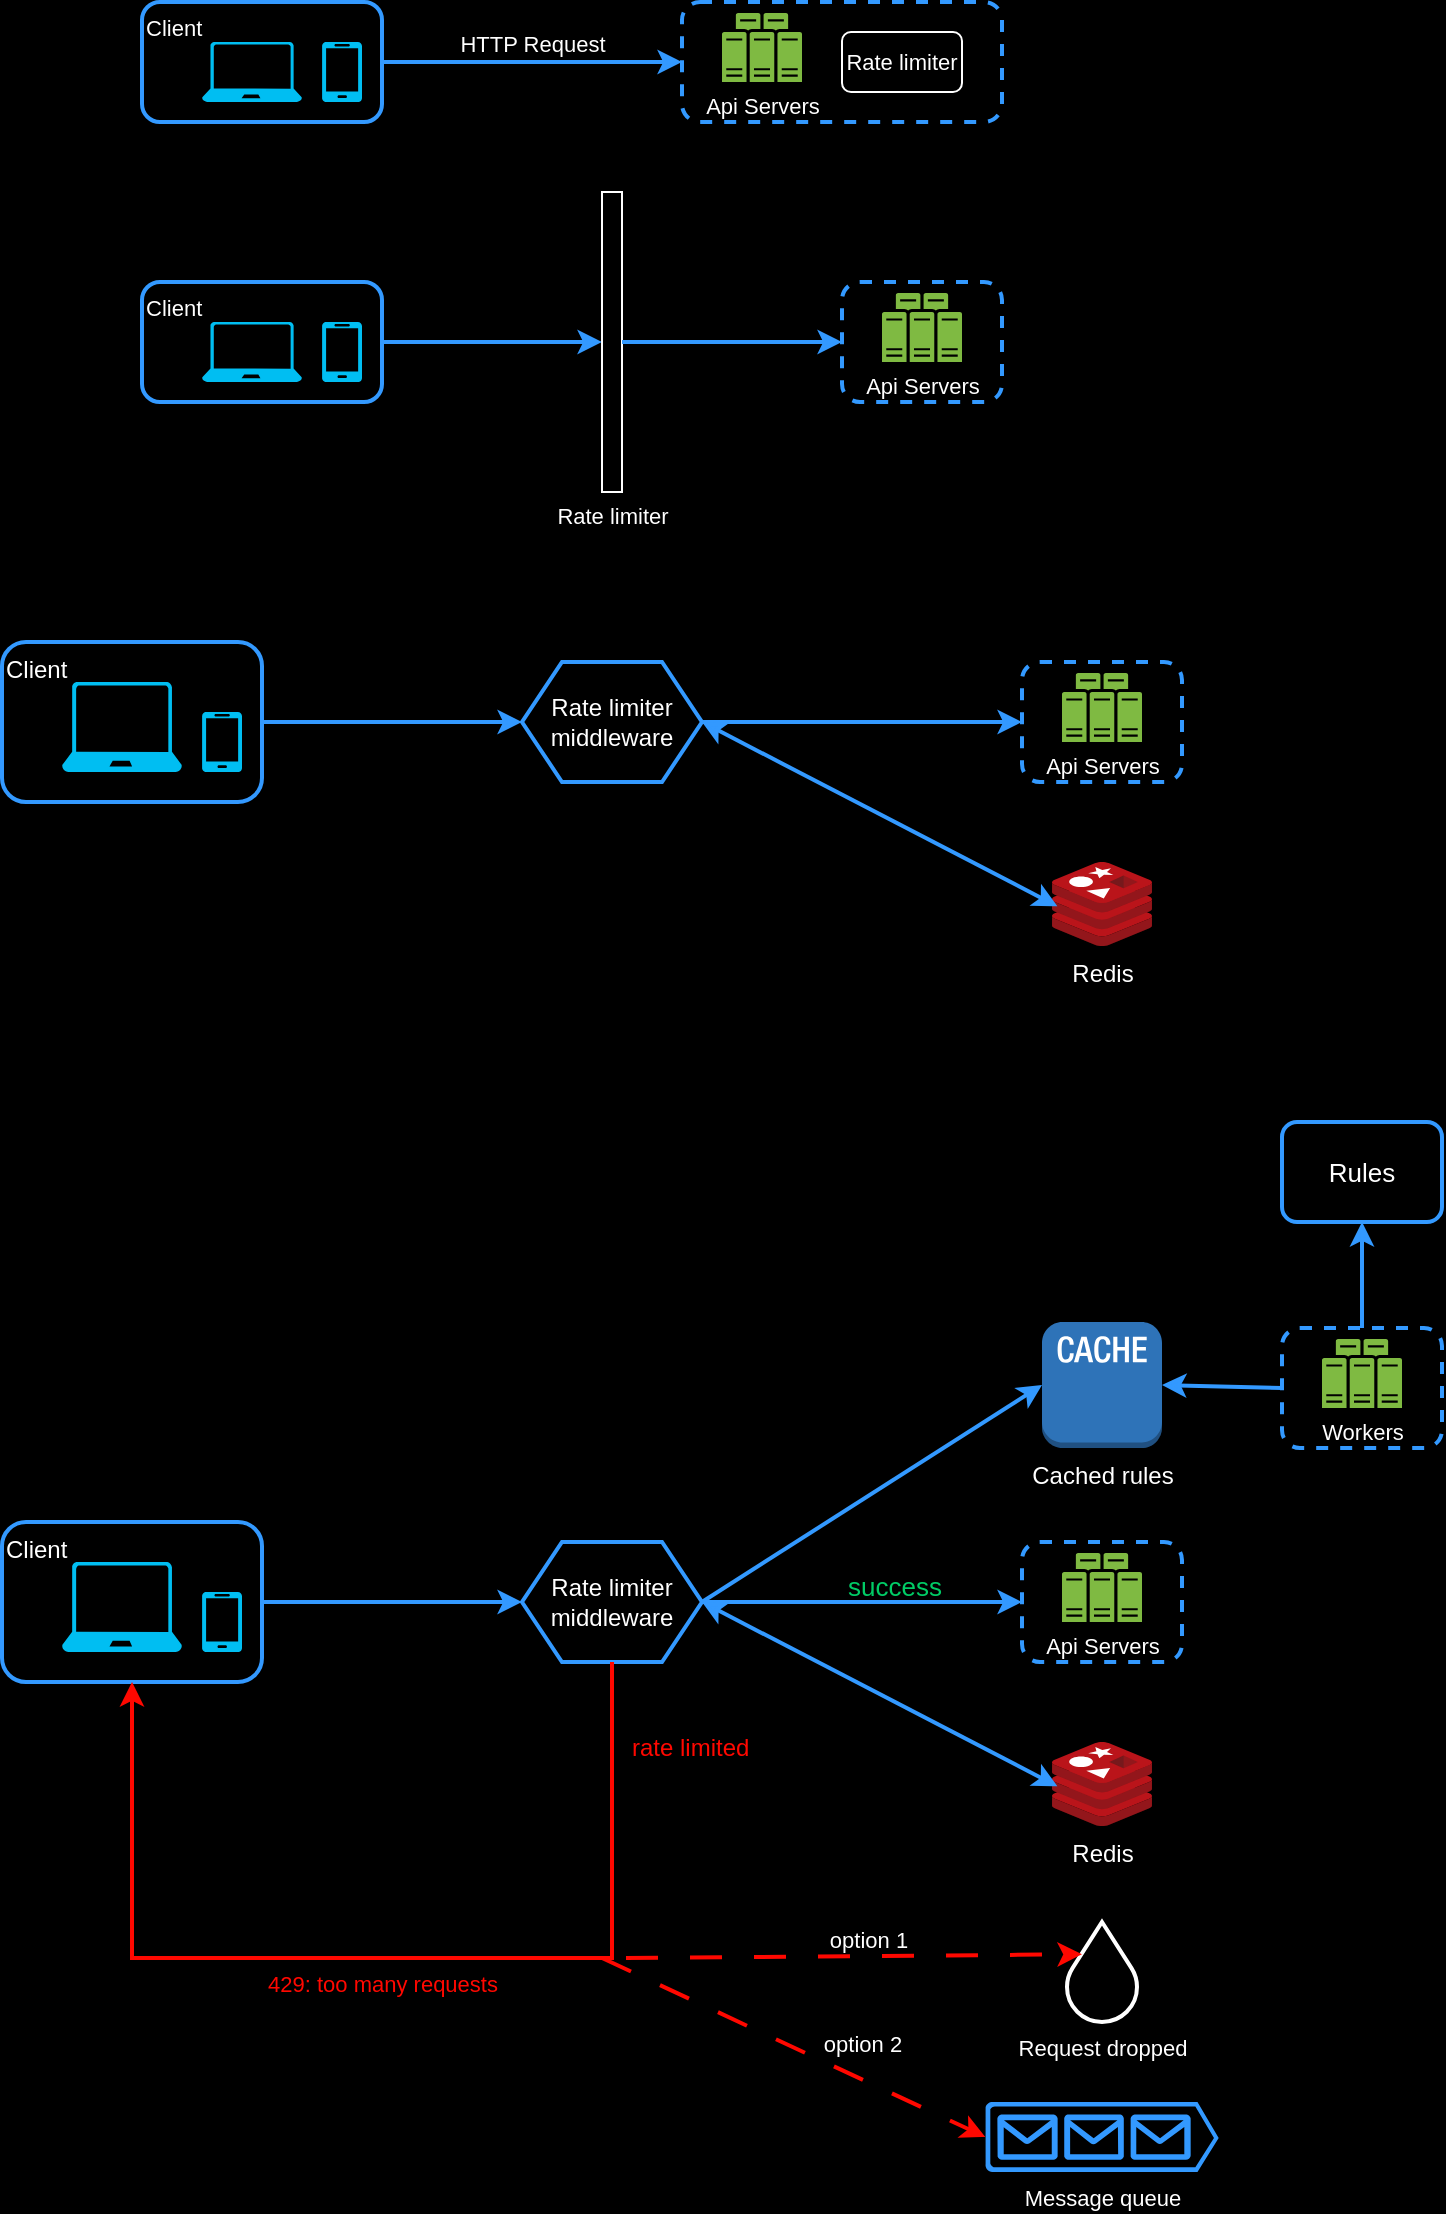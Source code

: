 <mxfile version="22.1.22" type="embed">
  <diagram name="Page-1" id="OdNACH37kYZbs-KTAWDx">
    <mxGraphModel dx="804" dy="800" grid="1" gridSize="10" guides="1" tooltips="1" connect="1" arrows="1" fold="1" page="1" pageScale="1" pageWidth="827" pageHeight="1169" background="#000000" math="0" shadow="0">
      <root>
        <mxCell id="0" />
        <mxCell id="1" parent="0" />
        <mxCell id="otoWU3ZxkSg-Xk5UeFQL-1" value="HTTP Request" style="edgeStyle=none;shape=connector;rounded=0;orthogonalLoop=1;jettySize=auto;html=1;entryX=0;entryY=0.5;entryDx=0;entryDy=0;strokeColor=#3399FF;strokeWidth=2;align=center;verticalAlign=bottom;fontFamily=Helvetica;fontSize=11;fontColor=#FFFFFF;labelBackgroundColor=none;endArrow=classic;flowAnimation=0;" parent="1" source="otoWU3ZxkSg-Xk5UeFQL-2" target="otoWU3ZxkSg-Xk5UeFQL-5" edge="1">
          <mxGeometry relative="1" as="geometry" />
        </mxCell>
        <mxCell id="otoWU3ZxkSg-Xk5UeFQL-2" value="&lt;font color=&quot;#ffffff&quot;&gt;Client&lt;/font&gt;" style="rounded=1;whiteSpace=wrap;html=1;strokeColor=#3399FF;align=left;verticalAlign=top;fontFamily=Helvetica;fontSize=11;fontColor=default;labelBackgroundColor=none;fillColor=none;strokeWidth=2;" parent="1" vertex="1">
          <mxGeometry x="250" y="90" width="120" height="60" as="geometry" />
        </mxCell>
        <mxCell id="otoWU3ZxkSg-Xk5UeFQL-3" value="" style="verticalLabelPosition=bottom;html=1;verticalAlign=top;align=center;strokeColor=none;fillColor=#00BEF2;shape=mxgraph.azure.laptop;pointerEvents=1;rounded=1;fontFamily=Helvetica;fontSize=11;fontColor=default;labelBackgroundColor=default;" parent="1" vertex="1">
          <mxGeometry x="280" y="110" width="50" height="30" as="geometry" />
        </mxCell>
        <mxCell id="otoWU3ZxkSg-Xk5UeFQL-4" value="" style="verticalLabelPosition=bottom;html=1;verticalAlign=top;align=center;strokeColor=none;fillColor=#00BEF2;shape=mxgraph.azure.mobile;pointerEvents=1;rounded=1;fontFamily=Helvetica;fontSize=11;fontColor=default;labelBackgroundColor=default;" parent="1" vertex="1">
          <mxGeometry x="340" y="110" width="20" height="30" as="geometry" />
        </mxCell>
        <mxCell id="otoWU3ZxkSg-Xk5UeFQL-5" value="" style="rounded=1;whiteSpace=wrap;html=1;strokeColor=#3399FF;align=left;verticalAlign=top;fontFamily=Helvetica;fontSize=11;fontColor=default;labelBackgroundColor=none;fillColor=none;dashed=1;strokeWidth=2;" parent="1" vertex="1">
          <mxGeometry x="520" y="90" width="160" height="60" as="geometry" />
        </mxCell>
        <mxCell id="otoWU3ZxkSg-Xk5UeFQL-6" value="&lt;p style=&quot;line-height: 110%;&quot;&gt;Api Servers&lt;/p&gt;" style="sketch=0;pointerEvents=1;shadow=0;dashed=0;html=1;strokeColor=none;fillColor=#505050;labelPosition=center;verticalLabelPosition=bottom;verticalAlign=bottom;outlineConnect=0;align=center;shape=mxgraph.office.servers.server_farm;fillColor=#7FBA42;rounded=1;fontFamily=Helvetica;fontSize=11;fontColor=#FFFFFF;labelBackgroundColor=none;spacing=6;" parent="1" vertex="1">
          <mxGeometry x="540" y="95.5" width="40" height="34.5" as="geometry" />
        </mxCell>
        <mxCell id="otoWU3ZxkSg-Xk5UeFQL-7" value="&lt;font color=&quot;#ffffff&quot;&gt;Rate limiter&lt;/font&gt;" style="rounded=1;whiteSpace=wrap;html=1;strokeColor=#FFFFFF;align=center;verticalAlign=middle;fontFamily=Helvetica;fontSize=11;fontColor=default;labelBackgroundColor=none;fillColor=none;strokeWidth=1;" parent="1" vertex="1">
          <mxGeometry x="600" y="105" width="60" height="30" as="geometry" />
        </mxCell>
        <mxCell id="otoWU3ZxkSg-Xk5UeFQL-8" value="" style="edgeStyle=none;shape=connector;rounded=0;orthogonalLoop=1;jettySize=auto;html=1;strokeColor=#3399FF;strokeWidth=2;align=center;verticalAlign=bottom;fontFamily=Helvetica;fontSize=11;fontColor=#FFFFFF;labelBackgroundColor=none;endArrow=classic;flowAnimation=0;entryX=0;entryY=0.5;entryDx=0;entryDy=0;" parent="1" source="otoWU3ZxkSg-Xk5UeFQL-9" target="otoWU3ZxkSg-Xk5UeFQL-14" edge="1">
          <mxGeometry relative="1" as="geometry">
            <mxPoint x="430" y="260" as="targetPoint" />
          </mxGeometry>
        </mxCell>
        <mxCell id="otoWU3ZxkSg-Xk5UeFQL-9" value="&lt;font color=&quot;#ffffff&quot;&gt;Client&lt;/font&gt;" style="rounded=1;whiteSpace=wrap;html=1;strokeColor=#3399FF;align=left;verticalAlign=top;fontFamily=Helvetica;fontSize=11;fontColor=default;labelBackgroundColor=none;fillColor=none;strokeWidth=2;" parent="1" vertex="1">
          <mxGeometry x="250" y="230" width="120" height="60" as="geometry" />
        </mxCell>
        <mxCell id="otoWU3ZxkSg-Xk5UeFQL-10" value="" style="verticalLabelPosition=bottom;html=1;verticalAlign=top;align=center;strokeColor=none;fillColor=#00BEF2;shape=mxgraph.azure.laptop;pointerEvents=1;rounded=1;fontFamily=Helvetica;fontSize=11;fontColor=default;labelBackgroundColor=default;" parent="1" vertex="1">
          <mxGeometry x="280" y="250" width="50" height="30" as="geometry" />
        </mxCell>
        <mxCell id="otoWU3ZxkSg-Xk5UeFQL-11" value="" style="verticalLabelPosition=bottom;html=1;verticalAlign=top;align=center;strokeColor=none;fillColor=#00BEF2;shape=mxgraph.azure.mobile;pointerEvents=1;rounded=1;fontFamily=Helvetica;fontSize=11;fontColor=default;labelBackgroundColor=default;" parent="1" vertex="1">
          <mxGeometry x="340" y="250" width="20" height="30" as="geometry" />
        </mxCell>
        <mxCell id="otoWU3ZxkSg-Xk5UeFQL-12" value="" style="rounded=1;whiteSpace=wrap;html=1;strokeColor=#3399FF;align=left;verticalAlign=top;fontFamily=Helvetica;fontSize=11;fontColor=default;labelBackgroundColor=none;fillColor=none;dashed=1;strokeWidth=2;" parent="1" vertex="1">
          <mxGeometry x="600" y="230" width="80" height="60" as="geometry" />
        </mxCell>
        <mxCell id="otoWU3ZxkSg-Xk5UeFQL-13" value="&lt;p style=&quot;line-height: 110%;&quot;&gt;Api Servers&lt;/p&gt;" style="sketch=0;pointerEvents=1;shadow=0;dashed=0;html=1;strokeColor=none;fillColor=#505050;labelPosition=center;verticalLabelPosition=bottom;verticalAlign=bottom;outlineConnect=0;align=center;shape=mxgraph.office.servers.server_farm;fillColor=#7FBA42;rounded=1;fontFamily=Helvetica;fontSize=11;fontColor=#FFFFFF;labelBackgroundColor=none;spacing=6;" parent="1" vertex="1">
          <mxGeometry x="620" y="235.5" width="40" height="34.5" as="geometry" />
        </mxCell>
        <mxCell id="otoWU3ZxkSg-Xk5UeFQL-14" value="&lt;font color=&quot;#ffffff&quot;&gt;Rate limiter&lt;/font&gt;" style="rounded=0;html=1;strokeColor=#FFFFFF;align=center;verticalAlign=bottom;fontFamily=Helvetica;fontSize=11;fontColor=default;labelBackgroundColor=none;fillColor=none;spacingLeft=0;spacingBottom=-21;" parent="1" vertex="1">
          <mxGeometry x="480" y="185" width="10" height="150" as="geometry" />
        </mxCell>
        <mxCell id="otoWU3ZxkSg-Xk5UeFQL-15" value="" style="edgeStyle=none;shape=connector;rounded=0;orthogonalLoop=1;jettySize=auto;html=1;strokeColor=#3399FF;strokeWidth=2;align=center;verticalAlign=bottom;fontFamily=Helvetica;fontSize=11;fontColor=#FFFFFF;labelBackgroundColor=none;endArrow=classic;flowAnimation=0;entryX=0;entryY=0.5;entryDx=0;entryDy=0;exitX=1;exitY=0.5;exitDx=0;exitDy=0;" parent="1" source="otoWU3ZxkSg-Xk5UeFQL-14" target="otoWU3ZxkSg-Xk5UeFQL-12" edge="1">
          <mxGeometry relative="1" as="geometry">
            <mxPoint x="560" y="340" as="sourcePoint" />
            <mxPoint x="650" y="340" as="targetPoint" />
          </mxGeometry>
        </mxCell>
        <mxCell id="otoWU3ZxkSg-Xk5UeFQL-16" value="" style="edgeStyle=none;shape=connector;rounded=0;orthogonalLoop=1;jettySize=auto;html=1;strokeColor=#3399FF;strokeWidth=2;align=center;verticalAlign=bottom;fontFamily=Helvetica;fontSize=11;fontColor=#FFFFFF;labelBackgroundColor=none;endArrow=classic;flowAnimation=0;entryX=0;entryY=0.5;entryDx=0;entryDy=0;" parent="1" source="otoWU3ZxkSg-Xk5UeFQL-17" target="otoWU3ZxkSg-Xk5UeFQL-23" edge="1">
          <mxGeometry relative="1" as="geometry">
            <mxPoint x="423" y="445" as="targetPoint" />
          </mxGeometry>
        </mxCell>
        <mxCell id="otoWU3ZxkSg-Xk5UeFQL-17" value="&lt;font color=&quot;#ffffff&quot; style=&quot;font-size: 12px;&quot;&gt;Client&lt;/font&gt;" style="rounded=1;whiteSpace=wrap;html=1;strokeColor=#3399FF;align=left;verticalAlign=top;fontFamily=Helvetica;fontSize=12;fontColor=default;labelBackgroundColor=none;fillColor=none;strokeWidth=2;" parent="1" vertex="1">
          <mxGeometry x="180" y="410" width="130" height="80" as="geometry" />
        </mxCell>
        <mxCell id="otoWU3ZxkSg-Xk5UeFQL-18" value="" style="verticalLabelPosition=bottom;html=1;verticalAlign=top;align=center;strokeColor=none;fillColor=#00BEF2;shape=mxgraph.azure.laptop;pointerEvents=1;rounded=1;fontFamily=Helvetica;fontSize=11;fontColor=default;labelBackgroundColor=default;" parent="1" vertex="1">
          <mxGeometry x="210" y="430" width="60" height="45" as="geometry" />
        </mxCell>
        <mxCell id="otoWU3ZxkSg-Xk5UeFQL-19" value="" style="verticalLabelPosition=bottom;html=1;verticalAlign=top;align=center;strokeColor=none;fillColor=#00BEF2;shape=mxgraph.azure.mobile;pointerEvents=1;rounded=1;fontFamily=Helvetica;fontSize=11;fontColor=default;labelBackgroundColor=default;" parent="1" vertex="1">
          <mxGeometry x="280" y="445" width="20" height="30" as="geometry" />
        </mxCell>
        <mxCell id="otoWU3ZxkSg-Xk5UeFQL-20" value="" style="rounded=1;whiteSpace=wrap;html=1;strokeColor=#3399FF;align=left;verticalAlign=top;fontFamily=Helvetica;fontSize=11;fontColor=default;labelBackgroundColor=none;fillColor=none;dashed=1;strokeWidth=2;" parent="1" vertex="1">
          <mxGeometry x="690" y="420" width="80" height="60" as="geometry" />
        </mxCell>
        <mxCell id="otoWU3ZxkSg-Xk5UeFQL-21" value="&lt;p style=&quot;line-height: 110%;&quot;&gt;Api Servers&lt;/p&gt;" style="sketch=0;pointerEvents=1;shadow=0;dashed=0;html=1;strokeColor=none;fillColor=#505050;labelPosition=center;verticalLabelPosition=bottom;verticalAlign=bottom;outlineConnect=0;align=center;shape=mxgraph.office.servers.server_farm;fillColor=#7FBA42;rounded=1;fontFamily=Helvetica;fontSize=11;fontColor=#FFFFFF;labelBackgroundColor=none;spacing=6;" parent="1" vertex="1">
          <mxGeometry x="710" y="425.5" width="40" height="34.5" as="geometry" />
        </mxCell>
        <mxCell id="otoWU3ZxkSg-Xk5UeFQL-22" value="" style="edgeStyle=none;shape=connector;rounded=0;orthogonalLoop=1;jettySize=auto;html=1;strokeColor=#3399FF;strokeWidth=2;align=center;verticalAlign=bottom;fontFamily=Helvetica;fontSize=11;fontColor=#FFFFFF;labelBackgroundColor=none;endArrow=classic;flowAnimation=0;entryX=0;entryY=0.5;entryDx=0;entryDy=0;exitX=1;exitY=0.5;exitDx=0;exitDy=0;" parent="1" source="otoWU3ZxkSg-Xk5UeFQL-23" target="otoWU3ZxkSg-Xk5UeFQL-20" edge="1">
          <mxGeometry relative="1" as="geometry">
            <mxPoint x="580" y="445" as="sourcePoint" />
            <mxPoint x="740" y="525" as="targetPoint" />
          </mxGeometry>
        </mxCell>
        <mxCell id="otoWU3ZxkSg-Xk5UeFQL-23" value="Rate limiter middleware" style="shape=hexagon;perimeter=hexagonPerimeter2;html=1;fixedSize=1;rounded=0;strokeColor=#3399FF;align=center;verticalAlign=middle;fontFamily=Helvetica;fontSize=12;fontColor=#FFFFFF;labelBackgroundColor=none;fillColor=none;strokeWidth=2;whiteSpace=wrap;" parent="1" vertex="1">
          <mxGeometry x="440" y="420" width="90" height="60" as="geometry" />
        </mxCell>
        <mxCell id="otoWU3ZxkSg-Xk5UeFQL-24" value="Redis" style="image;sketch=0;aspect=fixed;html=1;points=[];align=center;fontSize=12;image=img/lib/mscae/Cache_Redis_Product.svg;rounded=1;strokeColor=#3399FF;verticalAlign=top;fontFamily=Helvetica;fontColor=#FFFFFF;labelBackgroundColor=none;fillColor=none;imageBackground=none;imageBorder=none;" parent="1" vertex="1">
          <mxGeometry x="705" y="520" width="50" height="42" as="geometry" />
        </mxCell>
        <mxCell id="otoWU3ZxkSg-Xk5UeFQL-25" value="" style="edgeStyle=none;shape=connector;rounded=0;orthogonalLoop=1;jettySize=auto;html=1;strokeColor=#3399FF;strokeWidth=2;align=center;verticalAlign=bottom;fontFamily=Helvetica;fontSize=11;fontColor=#FFFFFF;labelBackgroundColor=none;endArrow=classic;flowAnimation=0;entryX=0.054;entryY=0.527;entryDx=0;entryDy=0;exitX=1;exitY=0.5;exitDx=0;exitDy=0;entryPerimeter=0;startArrow=classic;startFill=1;" parent="1" source="otoWU3ZxkSg-Xk5UeFQL-23" target="otoWU3ZxkSg-Xk5UeFQL-24" edge="1">
          <mxGeometry relative="1" as="geometry">
            <mxPoint x="560" y="458" as="sourcePoint" />
            <mxPoint x="700" y="458" as="targetPoint" />
          </mxGeometry>
        </mxCell>
        <mxCell id="otoWU3ZxkSg-Xk5UeFQL-26" value="" style="edgeStyle=none;shape=connector;rounded=0;orthogonalLoop=1;jettySize=auto;html=1;strokeColor=#3399FF;strokeWidth=2;align=center;verticalAlign=bottom;fontFamily=Helvetica;fontSize=11;fontColor=#FFFFFF;labelBackgroundColor=none;endArrow=classic;flowAnimation=0;entryX=0;entryY=0.5;entryDx=0;entryDy=0;" parent="1" source="otoWU3ZxkSg-Xk5UeFQL-27" target="otoWU3ZxkSg-Xk5UeFQL-34" edge="1">
          <mxGeometry relative="1" as="geometry">
            <mxPoint x="423" y="885" as="targetPoint" />
          </mxGeometry>
        </mxCell>
        <mxCell id="otoWU3ZxkSg-Xk5UeFQL-27" value="&lt;font color=&quot;#ffffff&quot; style=&quot;font-size: 12px;&quot;&gt;Client&lt;/font&gt;" style="rounded=1;whiteSpace=wrap;html=1;strokeColor=#3399FF;align=left;verticalAlign=top;fontFamily=Helvetica;fontSize=12;fontColor=default;labelBackgroundColor=none;fillColor=none;strokeWidth=2;" parent="1" vertex="1">
          <mxGeometry x="180" y="850" width="130" height="80" as="geometry" />
        </mxCell>
        <mxCell id="otoWU3ZxkSg-Xk5UeFQL-28" value="" style="verticalLabelPosition=bottom;html=1;verticalAlign=top;align=center;strokeColor=none;fillColor=#00BEF2;shape=mxgraph.azure.laptop;pointerEvents=1;rounded=1;fontFamily=Helvetica;fontSize=11;fontColor=default;labelBackgroundColor=default;" parent="1" vertex="1">
          <mxGeometry x="210" y="870" width="60" height="45" as="geometry" />
        </mxCell>
        <mxCell id="otoWU3ZxkSg-Xk5UeFQL-29" value="" style="verticalLabelPosition=bottom;html=1;verticalAlign=top;align=center;strokeColor=none;fillColor=#00BEF2;shape=mxgraph.azure.mobile;pointerEvents=1;rounded=1;fontFamily=Helvetica;fontSize=11;fontColor=default;labelBackgroundColor=default;" parent="1" vertex="1">
          <mxGeometry x="280" y="885" width="20" height="30" as="geometry" />
        </mxCell>
        <mxCell id="otoWU3ZxkSg-Xk5UeFQL-30" value="" style="rounded=1;whiteSpace=wrap;html=1;strokeColor=#3399FF;align=left;verticalAlign=top;fontFamily=Helvetica;fontSize=11;fontColor=default;labelBackgroundColor=none;fillColor=none;dashed=1;strokeWidth=2;" parent="1" vertex="1">
          <mxGeometry x="690" y="860" width="80" height="60" as="geometry" />
        </mxCell>
        <mxCell id="otoWU3ZxkSg-Xk5UeFQL-31" value="&lt;p style=&quot;line-height: 110%;&quot;&gt;Api Servers&lt;/p&gt;" style="sketch=0;pointerEvents=1;shadow=0;dashed=0;html=1;strokeColor=none;fillColor=#505050;labelPosition=center;verticalLabelPosition=bottom;verticalAlign=bottom;outlineConnect=0;align=center;shape=mxgraph.office.servers.server_farm;fillColor=#7FBA42;rounded=1;fontFamily=Helvetica;fontSize=11;fontColor=#FFFFFF;labelBackgroundColor=none;spacing=6;" parent="1" vertex="1">
          <mxGeometry x="710" y="865.5" width="40" height="34.5" as="geometry" />
        </mxCell>
        <mxCell id="otoWU3ZxkSg-Xk5UeFQL-32" value="" style="edgeStyle=none;shape=connector;rounded=0;orthogonalLoop=1;jettySize=auto;html=1;strokeColor=#3399FF;strokeWidth=2;align=center;verticalAlign=bottom;fontFamily=Helvetica;fontSize=11;fontColor=#FFFFFF;labelBackgroundColor=none;endArrow=classic;flowAnimation=0;entryX=0;entryY=0.5;entryDx=0;entryDy=0;exitX=1;exitY=0.5;exitDx=0;exitDy=0;" parent="1" source="otoWU3ZxkSg-Xk5UeFQL-34" target="otoWU3ZxkSg-Xk5UeFQL-30" edge="1">
          <mxGeometry relative="1" as="geometry">
            <mxPoint x="580" y="885" as="sourcePoint" />
            <mxPoint x="740" y="965" as="targetPoint" />
          </mxGeometry>
        </mxCell>
        <mxCell id="otoWU3ZxkSg-Xk5UeFQL-33" value="&lt;font style=&quot;font-size: 13px;&quot; color=&quot;#00cc66&quot;&gt;success&lt;/font&gt;" style="edgeLabel;html=1;align=center;verticalAlign=middle;resizable=0;points=[];rounded=1;strokeColor=#3399FF;fontFamily=Helvetica;fontSize=13;fontColor=default;labelBackgroundColor=none;fillColor=none;" parent="otoWU3ZxkSg-Xk5UeFQL-32" connectable="0" vertex="1">
          <mxGeometry x="0.198" y="1" relative="1" as="geometry">
            <mxPoint y="-7" as="offset" />
          </mxGeometry>
        </mxCell>
        <mxCell id="otoWU3ZxkSg-Xk5UeFQL-34" value="Rate limiter middleware" style="shape=hexagon;perimeter=hexagonPerimeter2;html=1;fixedSize=1;rounded=0;strokeColor=#3399FF;align=center;verticalAlign=middle;fontFamily=Helvetica;fontSize=12;fontColor=#FFFFFF;labelBackgroundColor=none;fillColor=none;strokeWidth=2;whiteSpace=wrap;" parent="1" vertex="1">
          <mxGeometry x="440" y="860" width="90" height="60" as="geometry" />
        </mxCell>
        <mxCell id="otoWU3ZxkSg-Xk5UeFQL-35" value="Redis" style="image;sketch=0;aspect=fixed;html=1;points=[];align=center;fontSize=12;image=img/lib/mscae/Cache_Redis_Product.svg;rounded=1;strokeColor=#3399FF;verticalAlign=top;fontFamily=Helvetica;fontColor=#FFFFFF;labelBackgroundColor=none;fillColor=none;imageBackground=none;imageBorder=none;" parent="1" vertex="1">
          <mxGeometry x="705" y="960" width="50" height="42" as="geometry" />
        </mxCell>
        <mxCell id="otoWU3ZxkSg-Xk5UeFQL-36" value="" style="edgeStyle=none;shape=connector;rounded=0;orthogonalLoop=1;jettySize=auto;html=1;strokeColor=#3399FF;strokeWidth=2;align=center;verticalAlign=bottom;fontFamily=Helvetica;fontSize=11;fontColor=#FFFFFF;labelBackgroundColor=none;endArrow=classic;flowAnimation=0;entryX=0.054;entryY=0.527;entryDx=0;entryDy=0;exitX=1;exitY=0.5;exitDx=0;exitDy=0;entryPerimeter=0;startArrow=classic;startFill=1;" parent="1" source="otoWU3ZxkSg-Xk5UeFQL-34" target="otoWU3ZxkSg-Xk5UeFQL-35" edge="1">
          <mxGeometry relative="1" as="geometry">
            <mxPoint x="560" y="898" as="sourcePoint" />
            <mxPoint x="700" y="898" as="targetPoint" />
          </mxGeometry>
        </mxCell>
        <mxCell id="otoWU3ZxkSg-Xk5UeFQL-37" value="&lt;font style=&quot;font-size: 12px;&quot; color=&quot;#ffffff&quot;&gt;Cached rules&lt;/font&gt;" style="outlineConnect=0;dashed=0;verticalLabelPosition=bottom;verticalAlign=top;align=center;html=1;shape=mxgraph.aws3.cache_node;fillColor=#2E73B8;gradientColor=none;rounded=1;strokeColor=#3399FF;fontFamily=Helvetica;fontSize=11;fontColor=default;labelBackgroundColor=none;" parent="1" vertex="1">
          <mxGeometry x="700" y="750" width="60" height="63" as="geometry" />
        </mxCell>
        <mxCell id="otoWU3ZxkSg-Xk5UeFQL-38" value="" style="rounded=1;whiteSpace=wrap;html=1;strokeColor=#3399FF;align=left;verticalAlign=top;fontFamily=Helvetica;fontSize=11;fontColor=default;labelBackgroundColor=none;fillColor=none;dashed=1;strokeWidth=2;" parent="1" vertex="1">
          <mxGeometry x="820" y="753" width="80" height="60" as="geometry" />
        </mxCell>
        <mxCell id="otoWU3ZxkSg-Xk5UeFQL-39" value="&lt;p style=&quot;line-height: 110%;&quot;&gt;Workers&lt;/p&gt;" style="sketch=0;pointerEvents=1;shadow=0;dashed=0;html=1;strokeColor=none;fillColor=#505050;labelPosition=center;verticalLabelPosition=bottom;verticalAlign=bottom;outlineConnect=0;align=center;shape=mxgraph.office.servers.server_farm;fillColor=#7FBA42;rounded=1;fontFamily=Helvetica;fontSize=11;fontColor=#FFFFFF;labelBackgroundColor=none;spacing=6;" parent="1" vertex="1">
          <mxGeometry x="840" y="758.5" width="40" height="34.5" as="geometry" />
        </mxCell>
        <mxCell id="otoWU3ZxkSg-Xk5UeFQL-40" style="edgeStyle=none;shape=connector;rounded=0;orthogonalLoop=1;jettySize=auto;html=1;exitX=1;exitY=0.5;exitDx=0;exitDy=0;entryX=0;entryY=0.5;entryDx=0;entryDy=0;entryPerimeter=0;strokeColor=#3399FF;strokeWidth=2;align=center;verticalAlign=middle;fontFamily=Helvetica;fontSize=11;fontColor=default;labelBackgroundColor=none;endArrow=classic;flowAnimation=0;" parent="1" source="otoWU3ZxkSg-Xk5UeFQL-34" target="otoWU3ZxkSg-Xk5UeFQL-37" edge="1">
          <mxGeometry relative="1" as="geometry" />
        </mxCell>
        <mxCell id="otoWU3ZxkSg-Xk5UeFQL-41" style="edgeStyle=none;shape=connector;rounded=0;orthogonalLoop=1;jettySize=auto;html=1;exitX=0;exitY=0.5;exitDx=0;exitDy=0;entryX=1;entryY=0.5;entryDx=0;entryDy=0;entryPerimeter=0;strokeColor=#3399FF;strokeWidth=2;align=center;verticalAlign=middle;fontFamily=Helvetica;fontSize=11;fontColor=default;labelBackgroundColor=none;endArrow=classic;flowAnimation=0;" parent="1" source="otoWU3ZxkSg-Xk5UeFQL-38" target="otoWU3ZxkSg-Xk5UeFQL-37" edge="1">
          <mxGeometry relative="1" as="geometry">
            <mxPoint x="540" y="900" as="sourcePoint" />
            <mxPoint x="710" y="792" as="targetPoint" />
          </mxGeometry>
        </mxCell>
        <mxCell id="otoWU3ZxkSg-Xk5UeFQL-42" value="&lt;font color=&quot;#ffffff&quot; style=&quot;font-size: 13px;&quot;&gt;Rules&lt;/font&gt;" style="rounded=1;whiteSpace=wrap;html=1;strokeColor=#3399FF;align=center;verticalAlign=middle;fontFamily=Helvetica;fontSize=13;fontColor=default;labelBackgroundColor=none;fillColor=none;strokeWidth=2;" parent="1" vertex="1">
          <mxGeometry x="820" y="650" width="80" height="50" as="geometry" />
        </mxCell>
        <mxCell id="otoWU3ZxkSg-Xk5UeFQL-43" style="edgeStyle=none;shape=connector;rounded=0;orthogonalLoop=1;jettySize=auto;html=1;exitX=0.5;exitY=0;exitDx=0;exitDy=0;entryX=0.5;entryY=1;entryDx=0;entryDy=0;strokeColor=#3399FF;strokeWidth=2;align=center;verticalAlign=middle;fontFamily=Helvetica;fontSize=11;fontColor=default;labelBackgroundColor=none;endArrow=classic;flowAnimation=0;" parent="1" source="otoWU3ZxkSg-Xk5UeFQL-38" target="otoWU3ZxkSg-Xk5UeFQL-42" edge="1">
          <mxGeometry relative="1" as="geometry">
            <mxPoint x="830" y="793" as="sourcePoint" />
            <mxPoint x="770" y="792" as="targetPoint" />
          </mxGeometry>
        </mxCell>
        <mxCell id="otoWU3ZxkSg-Xk5UeFQL-44" value="&lt;font&gt;429: too many requests&lt;/font&gt;" style="edgeStyle=orthogonalEdgeStyle;shape=connector;rounded=0;orthogonalLoop=1;jettySize=auto;html=1;exitX=0.5;exitY=1;exitDx=0;exitDy=0;entryX=0.5;entryY=1;entryDx=0;entryDy=0;strokeColor=#FF0800;strokeWidth=2;align=center;verticalAlign=top;fontFamily=Helvetica;fontSize=11;fontColor=#FF0800;labelBackgroundColor=none;endArrow=classic;flowAnimation=0;" parent="1" source="otoWU3ZxkSg-Xk5UeFQL-34" target="otoWU3ZxkSg-Xk5UeFQL-27" edge="1">
          <mxGeometry relative="1" as="geometry">
            <mxPoint x="320" y="1128" as="sourcePoint" />
            <mxPoint x="490" y="1020" as="targetPoint" />
            <Array as="points">
              <mxPoint x="485" y="1068" />
              <mxPoint x="245" y="1068" />
            </Array>
          </mxGeometry>
        </mxCell>
        <mxCell id="otoWU3ZxkSg-Xk5UeFQL-45" value="Request dropped" style="verticalLabelPosition=bottom;verticalAlign=top;html=1;shape=mxgraph.basic.drop;rounded=1;strokeColor=#FFFFFF;align=center;fontFamily=Helvetica;fontSize=11;fontColor=#FFFFFF;labelBackgroundColor=none;fillColor=none;strokeWidth=2;" parent="1" vertex="1">
          <mxGeometry x="712.5" y="1050" width="35" height="50" as="geometry" />
        </mxCell>
        <mxCell id="otoWU3ZxkSg-Xk5UeFQL-46" value="" style="endArrow=classic;html=1;rounded=0;strokeColor=#FF0800;strokeWidth=2;align=center;verticalAlign=middle;fontFamily=Helvetica;fontSize=11;fontColor=default;labelBackgroundColor=none;edgeStyle=none;flowAnimation=0;entryX=0.214;entryY=0.323;entryDx=0;entryDy=0;entryPerimeter=0;dashed=1;dashPattern=8 8;" parent="1" target="otoWU3ZxkSg-Xk5UeFQL-45" edge="1">
          <mxGeometry width="50" height="50" relative="1" as="geometry">
            <mxPoint x="492" y="1068" as="sourcePoint" />
            <mxPoint x="520" y="1010" as="targetPoint" />
          </mxGeometry>
        </mxCell>
        <mxCell id="otoWU3ZxkSg-Xk5UeFQL-47" value="&lt;span style=&quot;&quot;&gt;&lt;font color=&quot;#ffffff&quot;&gt;option 1&lt;/font&gt;&lt;/span&gt;" style="edgeLabel;html=1;align=center;verticalAlign=bottom;resizable=0;points=[];labelBackgroundColor=none;" parent="otoWU3ZxkSg-Xk5UeFQL-46" connectable="0" vertex="1">
          <mxGeometry x="0.057" relative="1" as="geometry">
            <mxPoint as="offset" />
          </mxGeometry>
        </mxCell>
        <mxCell id="otoWU3ZxkSg-Xk5UeFQL-48" value="Message queue" style="sketch=0;aspect=fixed;pointerEvents=1;shadow=0;dashed=0;html=1;strokeColor=none;labelPosition=center;verticalLabelPosition=bottom;verticalAlign=top;align=center;fillColor=#3399FF;shape=mxgraph.azure.queue_generic;rounded=1;fontFamily=Helvetica;fontSize=11;fontColor=#FFFFFF;labelBackgroundColor=none;" parent="1" vertex="1">
          <mxGeometry x="671.67" y="1140" width="116.67" height="35" as="geometry" />
        </mxCell>
        <mxCell id="otoWU3ZxkSg-Xk5UeFQL-49" value="" style="endArrow=classic;html=1;rounded=0;strokeColor=#FF0800;strokeWidth=2;align=center;verticalAlign=middle;fontFamily=Helvetica;fontSize=11;fontColor=default;labelBackgroundColor=none;edgeStyle=none;flowAnimation=0;entryX=0;entryY=0.5;entryDx=0;entryDy=0;entryPerimeter=0;dashed=1;dashPattern=8 8;" parent="1" target="otoWU3ZxkSg-Xk5UeFQL-48" edge="1">
          <mxGeometry width="50" height="50" relative="1" as="geometry">
            <mxPoint x="480" y="1068" as="sourcePoint" />
            <mxPoint x="730" y="1076" as="targetPoint" />
          </mxGeometry>
        </mxCell>
        <mxCell id="otoWU3ZxkSg-Xk5UeFQL-50" value="option 2" style="edgeLabel;html=1;align=center;verticalAlign=bottom;resizable=0;points=[];fontColor=#FFFFFF;labelBackgroundColor=none;spacingTop=0;" parent="otoWU3ZxkSg-Xk5UeFQL-49" connectable="0" vertex="1">
          <mxGeometry x="0.338" relative="1" as="geometry">
            <mxPoint x="2" y="-8" as="offset" />
          </mxGeometry>
        </mxCell>
        <mxCell id="otoWU3ZxkSg-Xk5UeFQL-51" value="&lt;font color=&quot;#ff0800&quot;&gt;rate limited&amp;nbsp;&lt;/font&gt;" style="text;html=1;align=center;verticalAlign=middle;whiteSpace=wrap;rounded=0;" parent="1" vertex="1">
          <mxGeometry x="490" y="948" width="72" height="30" as="geometry" />
        </mxCell>
        <mxCell id="2" value="Text" style="text;strokeColor=none;align=center;fillColor=none;html=1;verticalAlign=middle;whiteSpace=wrap;rounded=0;" parent="1" vertex="1">
          <mxGeometry x="610" y="580" width="60" height="30" as="geometry" />
        </mxCell>
      </root>
    </mxGraphModel>
  </diagram>
</mxfile>

